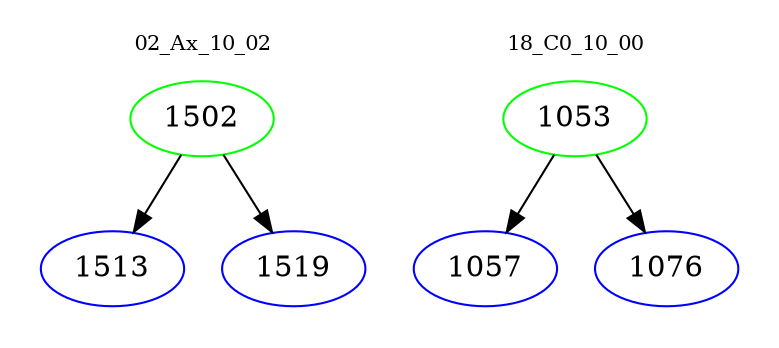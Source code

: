 digraph{
subgraph cluster_0 {
color = white
label = "02_Ax_10_02";
fontsize=10;
T0_1502 [label="1502", color="green"]
T0_1502 -> T0_1513 [color="black"]
T0_1513 [label="1513", color="blue"]
T0_1502 -> T0_1519 [color="black"]
T0_1519 [label="1519", color="blue"]
}
subgraph cluster_1 {
color = white
label = "18_C0_10_00";
fontsize=10;
T1_1053 [label="1053", color="green"]
T1_1053 -> T1_1057 [color="black"]
T1_1057 [label="1057", color="blue"]
T1_1053 -> T1_1076 [color="black"]
T1_1076 [label="1076", color="blue"]
}
}
